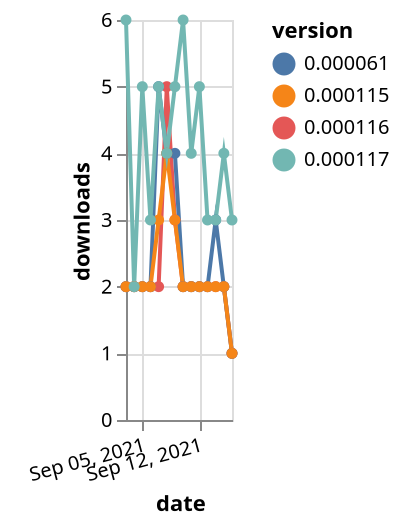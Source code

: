 {"$schema": "https://vega.github.io/schema/vega-lite/v5.json", "description": "A simple bar chart with embedded data.", "data": {"values": [{"date": "2021-09-03", "total": 2652, "delta": 2, "version": "0.000116"}, {"date": "2021-09-04", "total": 2654, "delta": 2, "version": "0.000116"}, {"date": "2021-09-05", "total": 2656, "delta": 2, "version": "0.000116"}, {"date": "2021-09-06", "total": 2658, "delta": 2, "version": "0.000116"}, {"date": "2021-09-07", "total": 2660, "delta": 2, "version": "0.000116"}, {"date": "2021-09-08", "total": 2665, "delta": 5, "version": "0.000116"}, {"date": "2021-09-09", "total": 2668, "delta": 3, "version": "0.000116"}, {"date": "2021-09-10", "total": 2670, "delta": 2, "version": "0.000116"}, {"date": "2021-09-11", "total": 2672, "delta": 2, "version": "0.000116"}, {"date": "2021-09-12", "total": 2674, "delta": 2, "version": "0.000116"}, {"date": "2021-09-13", "total": 2676, "delta": 2, "version": "0.000116"}, {"date": "2021-09-14", "total": 2678, "delta": 2, "version": "0.000116"}, {"date": "2021-09-15", "total": 2680, "delta": 2, "version": "0.000116"}, {"date": "2021-09-16", "total": 2681, "delta": 1, "version": "0.000116"}, {"date": "2021-09-03", "total": 5615, "delta": 2, "version": "0.000061"}, {"date": "2021-09-04", "total": 5617, "delta": 2, "version": "0.000061"}, {"date": "2021-09-05", "total": 5619, "delta": 2, "version": "0.000061"}, {"date": "2021-09-06", "total": 5621, "delta": 2, "version": "0.000061"}, {"date": "2021-09-07", "total": 5626, "delta": 5, "version": "0.000061"}, {"date": "2021-09-08", "total": 5630, "delta": 4, "version": "0.000061"}, {"date": "2021-09-09", "total": 5634, "delta": 4, "version": "0.000061"}, {"date": "2021-09-10", "total": 5636, "delta": 2, "version": "0.000061"}, {"date": "2021-09-11", "total": 5638, "delta": 2, "version": "0.000061"}, {"date": "2021-09-12", "total": 5640, "delta": 2, "version": "0.000061"}, {"date": "2021-09-13", "total": 5642, "delta": 2, "version": "0.000061"}, {"date": "2021-09-14", "total": 5645, "delta": 3, "version": "0.000061"}, {"date": "2021-09-15", "total": 5647, "delta": 2, "version": "0.000061"}, {"date": "2021-09-16", "total": 5648, "delta": 1, "version": "0.000061"}, {"date": "2021-09-03", "total": 3869, "delta": 2, "version": "0.000115"}, {"date": "2021-09-04", "total": 3871, "delta": 2, "version": "0.000115"}, {"date": "2021-09-05", "total": 3873, "delta": 2, "version": "0.000115"}, {"date": "2021-09-06", "total": 3875, "delta": 2, "version": "0.000115"}, {"date": "2021-09-07", "total": 3878, "delta": 3, "version": "0.000115"}, {"date": "2021-09-08", "total": 3882, "delta": 4, "version": "0.000115"}, {"date": "2021-09-09", "total": 3885, "delta": 3, "version": "0.000115"}, {"date": "2021-09-10", "total": 3887, "delta": 2, "version": "0.000115"}, {"date": "2021-09-11", "total": 3889, "delta": 2, "version": "0.000115"}, {"date": "2021-09-12", "total": 3891, "delta": 2, "version": "0.000115"}, {"date": "2021-09-13", "total": 3893, "delta": 2, "version": "0.000115"}, {"date": "2021-09-14", "total": 3895, "delta": 2, "version": "0.000115"}, {"date": "2021-09-15", "total": 3897, "delta": 2, "version": "0.000115"}, {"date": "2021-09-16", "total": 3898, "delta": 1, "version": "0.000115"}, {"date": "2021-09-03", "total": 13701, "delta": 6, "version": "0.000117"}, {"date": "2021-09-04", "total": 13703, "delta": 2, "version": "0.000117"}, {"date": "2021-09-05", "total": 13708, "delta": 5, "version": "0.000117"}, {"date": "2021-09-06", "total": 13711, "delta": 3, "version": "0.000117"}, {"date": "2021-09-07", "total": 13716, "delta": 5, "version": "0.000117"}, {"date": "2021-09-08", "total": 13720, "delta": 4, "version": "0.000117"}, {"date": "2021-09-09", "total": 13725, "delta": 5, "version": "0.000117"}, {"date": "2021-09-10", "total": 13731, "delta": 6, "version": "0.000117"}, {"date": "2021-09-11", "total": 13735, "delta": 4, "version": "0.000117"}, {"date": "2021-09-12", "total": 13740, "delta": 5, "version": "0.000117"}, {"date": "2021-09-13", "total": 13743, "delta": 3, "version": "0.000117"}, {"date": "2021-09-14", "total": 13746, "delta": 3, "version": "0.000117"}, {"date": "2021-09-15", "total": 13750, "delta": 4, "version": "0.000117"}, {"date": "2021-09-16", "total": 13753, "delta": 3, "version": "0.000117"}]}, "width": "container", "mark": {"type": "line", "point": {"filled": true}}, "encoding": {"x": {"field": "date", "type": "temporal", "timeUnit": "yearmonthdate", "title": "date", "axis": {"labelAngle": -15}}, "y": {"field": "delta", "type": "quantitative", "title": "downloads"}, "color": {"field": "version", "type": "nominal"}, "tooltip": {"field": "delta"}}}